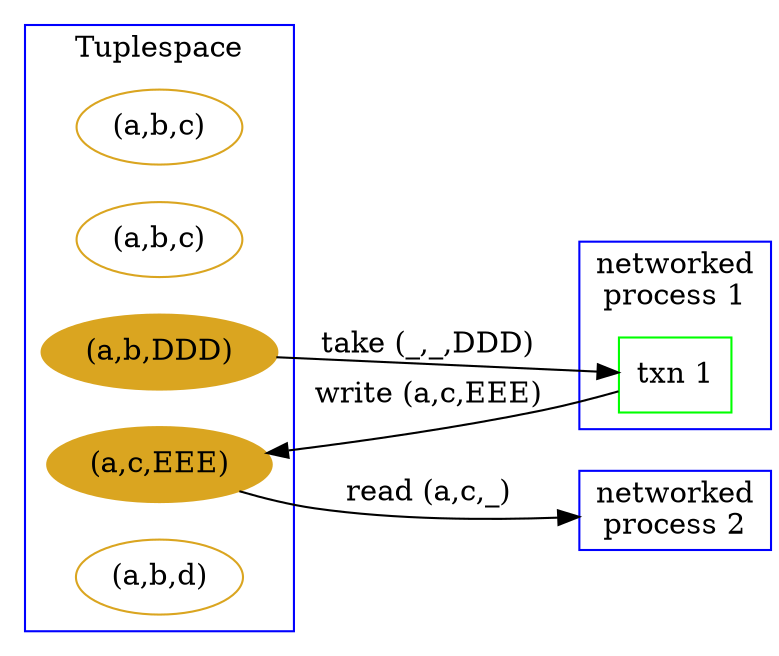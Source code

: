 /*
* @command = neato
*
*/
digraph G {
  labelloc="t"
  //label = "OeScript Project"
  //size="8.0,10.5"
  //size="2.7,3"
  //size="7"
  center=true
  //ratio=compress
  //nodesep=0.2;
  compound=true;
  rankdir = LR
  subgraph cluster0 {
    labelloc="t"
    label = "Tuplespace"
    color = "blue"
    obj1[label="(a,b,c)", shape="oval", color="goldenrod"];
    obj2[label="(a,b,c)", shape="oval", color="goldenrod"];
    obj3[label="(a,b,DDD)", shape="oval", color="goldenrod", style="filled"];
    obj4[label="(a,c,EEE)", shape="oval", color="goldenrod", style="filled"];
    obj5[label="(a,b,d)", shape="oval", color="goldenrod"];
  }
  subgraph cluster1 {
    labelloc="t"
    color = "blue"
    label = "networked\nprocess 1"
    txn1[label="txn 1", shape="box", color="green"];
  }
  process2[label="networked\nprocess 2", shape="box", color="blue"];
  obj3 -> txn1[label="take (_,_,DDD)"]
  txn1 -> obj4[label="write (a,c,EEE)"]
  obj4 -> process2[label="read (a,c,_)"]
}

